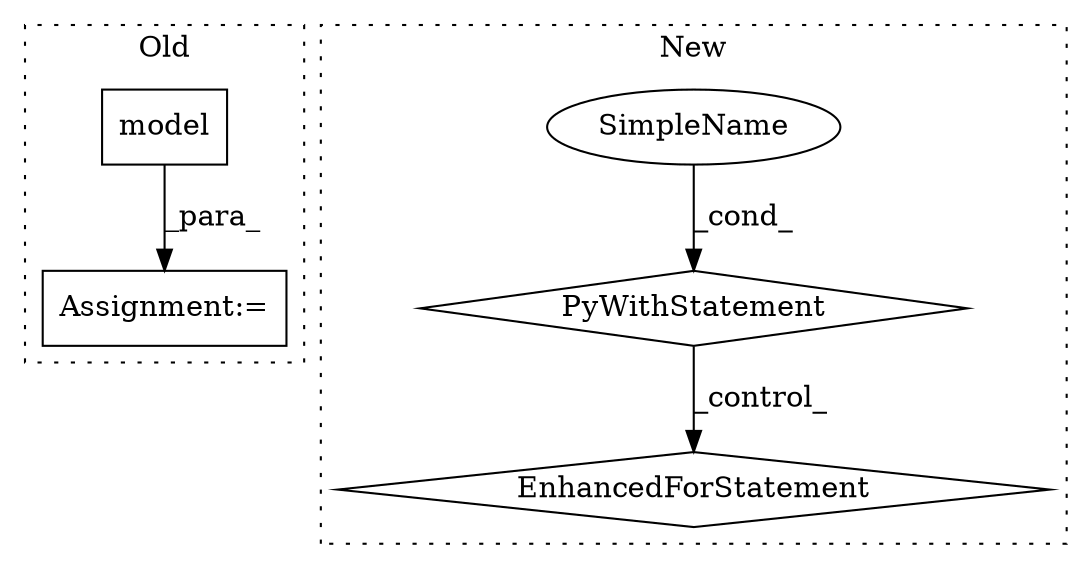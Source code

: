 digraph G {
subgraph cluster0 {
1 [label="model" a="32" s="5315,5491" l="6,1" shape="box"];
5 [label="Assignment:=" a="7" s="5313" l="2" shape="box"];
label = "Old";
style="dotted";
}
subgraph cluster1 {
2 [label="PyWithStatement" a="104" s="5638,5673" l="10,2" shape="diamond"];
3 [label="EnhancedForStatement" a="70" s="5792,5871" l="61,2" shape="diamond"];
4 [label="SimpleName" a="42" s="" l="" shape="ellipse"];
label = "New";
style="dotted";
}
1 -> 5 [label="_para_"];
2 -> 3 [label="_control_"];
4 -> 2 [label="_cond_"];
}